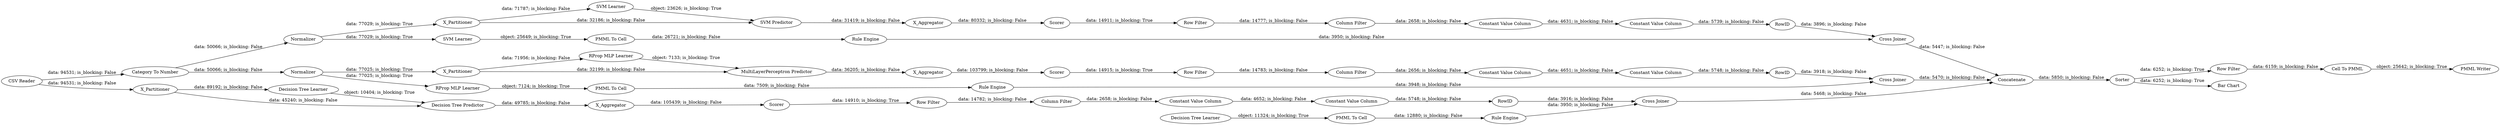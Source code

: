 digraph {
	"8078413767840792418_290" [label="Constant Value Column"]
	"-5567132367541077008_38" [label="Cross Joiner"]
	"-5553408007408694464_2" [label=X_Partitioner]
	"8078413767840792418_293" [label=RowID]
	"-562944280234493372_7" [label=X_Aggregator]
	"8078413767840792418_294" [label="Column Filter"]
	"-5567132367541077008_7" [label=X_Aggregator]
	"-5553408007408694464_31" [label="RProp MLP Learner"]
	"8078413767840792418_9" [label="Row Filter"]
	"-1932401217661465254_34" [label="Rule Engine"]
	"-562944280234493372_40" [label=Normalizer]
	"-5567132367541077008_39" [label=Scorer]
	"-562944280234493372_39" [label="Cross Joiner"]
	"7354293240640213352_28" [label="PMML To Cell"]
	"7354293240640213352_34" [label="Rule Engine"]
	"-5553408007408694464_32" [label="MultiLayerPerceptron Predictor"]
	"-5553408007408694464_38" [label="Cross Joiner"]
	"7091687718800716668_60" [label=Concatenate]
	"7091687718800716668_54" [label="Cell To PMML"]
	"-5567132367541077008_31" [label="Decision Tree Learner"]
	"-562944280234493372_31" [label="SVM Learner"]
	"7354293240640213352_33" [label="Decision Tree Learner"]
	"-5553408007408694464_40" [label=Scorer]
	"7091687718800716668_52" [label=Sorter]
	"-562944280234493372_41" [label=Scorer]
	"-197372070714122477_292" [label="Constant Value Column"]
	"-5567132367541077008_32" [label="Decision Tree Predictor"]
	"-5553408007408694464_39" [label=Normalizer]
	"-197372070714122477_294" [label="Column Filter"]
	"-1748479028236724438_34" [label="PMML To Cell"]
	"678059691361204649_294" [label="Column Filter"]
	"7091687718800716668_53" [label="Row Filter"]
	"678059691361204649_9" [label="Row Filter"]
	"7091687718800716668_59" [label="Bar Chart"]
	"-562944280234493372_2" [label=X_Partitioner]
	"-1748479028236724438_35" [label="Rule Engine"]
	"-5553408007408694464_7" [label=X_Aggregator]
	"7091687718800716668_62" [label="CSV Reader"]
	"-1932401217661465254_35" [label="RProp MLP Learner"]
	"-1932401217661465254_22" [label="PMML To Cell"]
	"678059691361204649_293" [label=RowID]
	"7091687718800716668_58" [label="Category To Number"]
	"-1748479028236724438_33" [label="SVM Learner"]
	"-562944280234493372_32" [label="SVM Predictor"]
	"8078413767840792418_292" [label="Constant Value Column"]
	"7091687718800716668_61" [label="PMML Writer"]
	"678059691361204649_290" [label="Constant Value Column"]
	"-197372070714122477_290" [label="Constant Value Column"]
	"-197372070714122477_9" [label="Row Filter"]
	"678059691361204649_292" [label="Constant Value Column"]
	"-197372070714122477_293" [label=RowID]
	"-5567132367541077008_2" [label=X_Partitioner]
	"-5567132367541077008_2" -> "-5567132367541077008_32" [label="data: 45240; is_blocking: False"]
	"678059691361204649_293" -> "-5553408007408694464_38" [label="data: 3918; is_blocking: False"]
	"-5567132367541077008_38" -> "7091687718800716668_60" [label="data: 5468; is_blocking: False"]
	"678059691361204649_290" -> "678059691361204649_292" [label="data: 4651; is_blocking: False"]
	"-5567132367541077008_39" -> "8078413767840792418_9" [label="data: 14910; is_blocking: True"]
	"-5553408007408694464_32" -> "-5553408007408694464_7" [label="data: 36205; is_blocking: False"]
	"-1748479028236724438_34" -> "-1748479028236724438_35" [label="data: 26721; is_blocking: False"]
	"-1932401217661465254_34" -> "-5553408007408694464_38" [label="data: 3948; is_blocking: False"]
	"-5567132367541077008_7" -> "-5567132367541077008_39" [label="data: 105439; is_blocking: False"]
	"-5567132367541077008_2" -> "-5567132367541077008_31" [label="data: 89192; is_blocking: False"]
	"-5553408007408694464_2" -> "-5553408007408694464_31" [label="data: 71956; is_blocking: False"]
	"-5553408007408694464_39" -> "-1932401217661465254_35" [label="data: 77025; is_blocking: True"]
	"7091687718800716668_53" -> "7091687718800716668_54" [label="data: 6159; is_blocking: False"]
	"-5553408007408694464_2" -> "-5553408007408694464_32" [label="data: 32199; is_blocking: False"]
	"-1932401217661465254_35" -> "-1932401217661465254_22" [label="object: 7124; is_blocking: True"]
	"7091687718800716668_62" -> "-5567132367541077008_2" [label="data: 94531; is_blocking: False"]
	"-1748479028236724438_33" -> "-1748479028236724438_34" [label="object: 25649; is_blocking: True"]
	"-5567132367541077008_32" -> "-5567132367541077008_7" [label="data: 49785; is_blocking: False"]
	"678059691361204649_292" -> "678059691361204649_293" [label="data: 5748; is_blocking: False"]
	"7091687718800716668_62" -> "7091687718800716668_58" [label="data: 94531; is_blocking: False"]
	"8078413767840792418_293" -> "-5567132367541077008_38" [label="data: 3916; is_blocking: False"]
	"7091687718800716668_54" -> "7091687718800716668_61" [label="object: 25642; is_blocking: True"]
	"-562944280234493372_39" -> "7091687718800716668_60" [label="data: 5447; is_blocking: False"]
	"7091687718800716668_58" -> "-5553408007408694464_39" [label="data: 50066; is_blocking: False"]
	"-5567132367541077008_31" -> "-5567132367541077008_32" [label="object: 10404; is_blocking: True"]
	"7354293240640213352_28" -> "7354293240640213352_34" [label="data: 12880; is_blocking: False"]
	"-562944280234493372_2" -> "-562944280234493372_32" [label="data: 32186; is_blocking: False"]
	"-562944280234493372_7" -> "-562944280234493372_41" [label="data: 80332; is_blocking: False"]
	"8078413767840792418_9" -> "8078413767840792418_294" [label="data: 14782; is_blocking: False"]
	"678059691361204649_294" -> "678059691361204649_290" [label="data: 2656; is_blocking: False"]
	"-5553408007408694464_38" -> "7091687718800716668_60" [label="data: 5470; is_blocking: False"]
	"-5553408007408694464_7" -> "-5553408007408694464_40" [label="data: 103799; is_blocking: False"]
	"8078413767840792418_290" -> "8078413767840792418_292" [label="data: 4652; is_blocking: False"]
	"-5553408007408694464_31" -> "-5553408007408694464_32" [label="object: 7133; is_blocking: True"]
	"8078413767840792418_294" -> "8078413767840792418_290" [label="data: 2658; is_blocking: False"]
	"-562944280234493372_40" -> "-562944280234493372_2" [label="data: 77029; is_blocking: True"]
	"-197372070714122477_294" -> "-197372070714122477_290" [label="data: 2658; is_blocking: False"]
	"-562944280234493372_41" -> "-197372070714122477_9" [label="data: 14911; is_blocking: True"]
	"8078413767840792418_292" -> "8078413767840792418_293" [label="data: 5748; is_blocking: False"]
	"7091687718800716668_60" -> "7091687718800716668_52" [label="data: 5850; is_blocking: False"]
	"-562944280234493372_31" -> "-562944280234493372_32" [label="object: 23626; is_blocking: True"]
	"678059691361204649_9" -> "678059691361204649_294" [label="data: 14783; is_blocking: False"]
	"7091687718800716668_58" -> "-562944280234493372_40" [label="data: 50066; is_blocking: False"]
	"-197372070714122477_292" -> "-197372070714122477_293" [label="data: 5739; is_blocking: False"]
	"7354293240640213352_33" -> "7354293240640213352_28" [label="object: 11324; is_blocking: True"]
	"-197372070714122477_290" -> "-197372070714122477_292" [label="data: 4631; is_blocking: False"]
	"-1748479028236724438_35" -> "-562944280234493372_39" [label="data: 3950; is_blocking: False"]
	"-562944280234493372_2" -> "-562944280234493372_31" [label="data: 71787; is_blocking: False"]
	"7091687718800716668_52" -> "7091687718800716668_53" [label="data: 6252; is_blocking: True"]
	"-197372070714122477_293" -> "-562944280234493372_39" [label="data: 3896; is_blocking: False"]
	"-1932401217661465254_22" -> "-1932401217661465254_34" [label="data: 7509; is_blocking: False"]
	"-197372070714122477_9" -> "-197372070714122477_294" [label="data: 14777; is_blocking: False"]
	"7354293240640213352_34" -> "-5567132367541077008_38" [label="data: 3950; is_blocking: False"]
	"-562944280234493372_32" -> "-562944280234493372_7" [label="data: 31419; is_blocking: False"]
	"-5553408007408694464_39" -> "-5553408007408694464_2" [label="data: 77025; is_blocking: True"]
	"7091687718800716668_52" -> "7091687718800716668_59" [label="data: 6252; is_blocking: True"]
	"-562944280234493372_40" -> "-1748479028236724438_33" [label="data: 77029; is_blocking: True"]
	"-5553408007408694464_40" -> "678059691361204649_9" [label="data: 14915; is_blocking: True"]
	rankdir=LR
}
